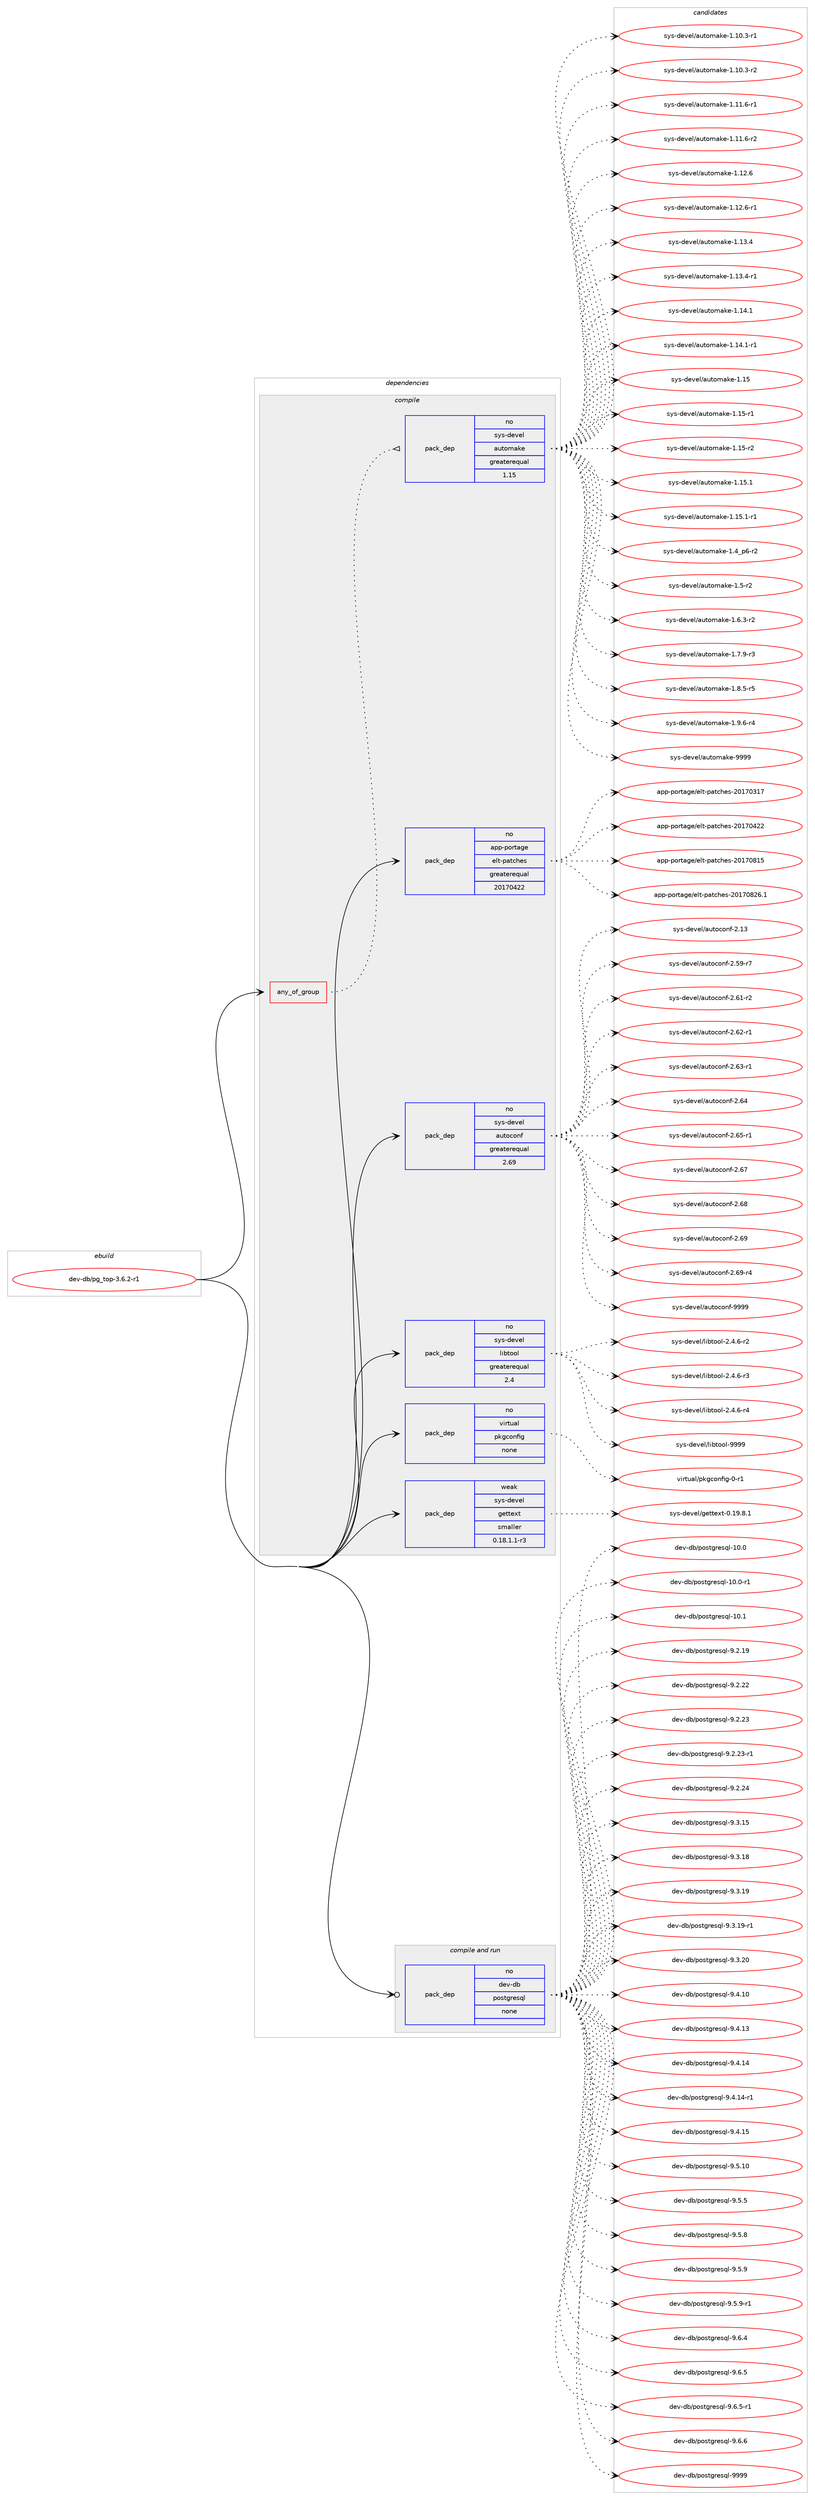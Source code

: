 digraph prolog {

# *************
# Graph options
# *************

newrank=true;
concentrate=true;
compound=true;
graph [rankdir=LR,fontname=Helvetica,fontsize=10,ranksep=1.5];#, ranksep=2.5, nodesep=0.2];
edge  [arrowhead=vee];
node  [fontname=Helvetica,fontsize=10];

# **********
# The ebuild
# **********

subgraph cluster_leftcol {
color=gray;
rank=same;
label=<<i>ebuild</i>>;
id [label="dev-db/pg_top-3.6.2-r1", color=red, width=4, href="../dev-db/pg_top-3.6.2-r1.svg"];
}

# ****************
# The dependencies
# ****************

subgraph cluster_midcol {
color=gray;
label=<<i>dependencies</i>>;
subgraph cluster_compile {
fillcolor="#eeeeee";
style=filled;
label=<<i>compile</i>>;
subgraph any1491 {
dependency68556 [label=<<TABLE BORDER="0" CELLBORDER="1" CELLSPACING="0" CELLPADDING="4"><TR><TD CELLPADDING="10">any_of_group</TD></TR></TABLE>>, shape=none, color=red];subgraph pack50556 {
dependency68557 [label=<<TABLE BORDER="0" CELLBORDER="1" CELLSPACING="0" CELLPADDING="4" WIDTH="220"><TR><TD ROWSPAN="6" CELLPADDING="30">pack_dep</TD></TR><TR><TD WIDTH="110">no</TD></TR><TR><TD>sys-devel</TD></TR><TR><TD>automake</TD></TR><TR><TD>greaterequal</TD></TR><TR><TD>1.15</TD></TR></TABLE>>, shape=none, color=blue];
}
dependency68556:e -> dependency68557:w [weight=20,style="dotted",arrowhead="oinv"];
}
id:e -> dependency68556:w [weight=20,style="solid",arrowhead="vee"];
subgraph pack50557 {
dependency68558 [label=<<TABLE BORDER="0" CELLBORDER="1" CELLSPACING="0" CELLPADDING="4" WIDTH="220"><TR><TD ROWSPAN="6" CELLPADDING="30">pack_dep</TD></TR><TR><TD WIDTH="110">no</TD></TR><TR><TD>app-portage</TD></TR><TR><TD>elt-patches</TD></TR><TR><TD>greaterequal</TD></TR><TR><TD>20170422</TD></TR></TABLE>>, shape=none, color=blue];
}
id:e -> dependency68558:w [weight=20,style="solid",arrowhead="vee"];
subgraph pack50558 {
dependency68559 [label=<<TABLE BORDER="0" CELLBORDER="1" CELLSPACING="0" CELLPADDING="4" WIDTH="220"><TR><TD ROWSPAN="6" CELLPADDING="30">pack_dep</TD></TR><TR><TD WIDTH="110">no</TD></TR><TR><TD>sys-devel</TD></TR><TR><TD>autoconf</TD></TR><TR><TD>greaterequal</TD></TR><TR><TD>2.69</TD></TR></TABLE>>, shape=none, color=blue];
}
id:e -> dependency68559:w [weight=20,style="solid",arrowhead="vee"];
subgraph pack50559 {
dependency68560 [label=<<TABLE BORDER="0" CELLBORDER="1" CELLSPACING="0" CELLPADDING="4" WIDTH="220"><TR><TD ROWSPAN="6" CELLPADDING="30">pack_dep</TD></TR><TR><TD WIDTH="110">no</TD></TR><TR><TD>sys-devel</TD></TR><TR><TD>libtool</TD></TR><TR><TD>greaterequal</TD></TR><TR><TD>2.4</TD></TR></TABLE>>, shape=none, color=blue];
}
id:e -> dependency68560:w [weight=20,style="solid",arrowhead="vee"];
subgraph pack50560 {
dependency68561 [label=<<TABLE BORDER="0" CELLBORDER="1" CELLSPACING="0" CELLPADDING="4" WIDTH="220"><TR><TD ROWSPAN="6" CELLPADDING="30">pack_dep</TD></TR><TR><TD WIDTH="110">no</TD></TR><TR><TD>virtual</TD></TR><TR><TD>pkgconfig</TD></TR><TR><TD>none</TD></TR><TR><TD></TD></TR></TABLE>>, shape=none, color=blue];
}
id:e -> dependency68561:w [weight=20,style="solid",arrowhead="vee"];
subgraph pack50561 {
dependency68562 [label=<<TABLE BORDER="0" CELLBORDER="1" CELLSPACING="0" CELLPADDING="4" WIDTH="220"><TR><TD ROWSPAN="6" CELLPADDING="30">pack_dep</TD></TR><TR><TD WIDTH="110">weak</TD></TR><TR><TD>sys-devel</TD></TR><TR><TD>gettext</TD></TR><TR><TD>smaller</TD></TR><TR><TD>0.18.1.1-r3</TD></TR></TABLE>>, shape=none, color=blue];
}
id:e -> dependency68562:w [weight=20,style="solid",arrowhead="vee"];
}
subgraph cluster_compileandrun {
fillcolor="#eeeeee";
style=filled;
label=<<i>compile and run</i>>;
subgraph pack50562 {
dependency68563 [label=<<TABLE BORDER="0" CELLBORDER="1" CELLSPACING="0" CELLPADDING="4" WIDTH="220"><TR><TD ROWSPAN="6" CELLPADDING="30">pack_dep</TD></TR><TR><TD WIDTH="110">no</TD></TR><TR><TD>dev-db</TD></TR><TR><TD>postgresql</TD></TR><TR><TD>none</TD></TR><TR><TD></TD></TR></TABLE>>, shape=none, color=blue];
}
id:e -> dependency68563:w [weight=20,style="solid",arrowhead="odotvee"];
}
subgraph cluster_run {
fillcolor="#eeeeee";
style=filled;
label=<<i>run</i>>;
}
}

# **************
# The candidates
# **************

subgraph cluster_choices {
rank=same;
color=gray;
label=<<i>candidates</i>>;

subgraph choice50556 {
color=black;
nodesep=1;
choice11512111545100101118101108479711711611110997107101454946494846514511449 [label="sys-devel/automake-1.10.3-r1", color=red, width=4,href="../sys-devel/automake-1.10.3-r1.svg"];
choice11512111545100101118101108479711711611110997107101454946494846514511450 [label="sys-devel/automake-1.10.3-r2", color=red, width=4,href="../sys-devel/automake-1.10.3-r2.svg"];
choice11512111545100101118101108479711711611110997107101454946494946544511449 [label="sys-devel/automake-1.11.6-r1", color=red, width=4,href="../sys-devel/automake-1.11.6-r1.svg"];
choice11512111545100101118101108479711711611110997107101454946494946544511450 [label="sys-devel/automake-1.11.6-r2", color=red, width=4,href="../sys-devel/automake-1.11.6-r2.svg"];
choice1151211154510010111810110847971171161111099710710145494649504654 [label="sys-devel/automake-1.12.6", color=red, width=4,href="../sys-devel/automake-1.12.6.svg"];
choice11512111545100101118101108479711711611110997107101454946495046544511449 [label="sys-devel/automake-1.12.6-r1", color=red, width=4,href="../sys-devel/automake-1.12.6-r1.svg"];
choice1151211154510010111810110847971171161111099710710145494649514652 [label="sys-devel/automake-1.13.4", color=red, width=4,href="../sys-devel/automake-1.13.4.svg"];
choice11512111545100101118101108479711711611110997107101454946495146524511449 [label="sys-devel/automake-1.13.4-r1", color=red, width=4,href="../sys-devel/automake-1.13.4-r1.svg"];
choice1151211154510010111810110847971171161111099710710145494649524649 [label="sys-devel/automake-1.14.1", color=red, width=4,href="../sys-devel/automake-1.14.1.svg"];
choice11512111545100101118101108479711711611110997107101454946495246494511449 [label="sys-devel/automake-1.14.1-r1", color=red, width=4,href="../sys-devel/automake-1.14.1-r1.svg"];
choice115121115451001011181011084797117116111109971071014549464953 [label="sys-devel/automake-1.15", color=red, width=4,href="../sys-devel/automake-1.15.svg"];
choice1151211154510010111810110847971171161111099710710145494649534511449 [label="sys-devel/automake-1.15-r1", color=red, width=4,href="../sys-devel/automake-1.15-r1.svg"];
choice1151211154510010111810110847971171161111099710710145494649534511450 [label="sys-devel/automake-1.15-r2", color=red, width=4,href="../sys-devel/automake-1.15-r2.svg"];
choice1151211154510010111810110847971171161111099710710145494649534649 [label="sys-devel/automake-1.15.1", color=red, width=4,href="../sys-devel/automake-1.15.1.svg"];
choice11512111545100101118101108479711711611110997107101454946495346494511449 [label="sys-devel/automake-1.15.1-r1", color=red, width=4,href="../sys-devel/automake-1.15.1-r1.svg"];
choice115121115451001011181011084797117116111109971071014549465295112544511450 [label="sys-devel/automake-1.4_p6-r2", color=red, width=4,href="../sys-devel/automake-1.4_p6-r2.svg"];
choice11512111545100101118101108479711711611110997107101454946534511450 [label="sys-devel/automake-1.5-r2", color=red, width=4,href="../sys-devel/automake-1.5-r2.svg"];
choice115121115451001011181011084797117116111109971071014549465446514511450 [label="sys-devel/automake-1.6.3-r2", color=red, width=4,href="../sys-devel/automake-1.6.3-r2.svg"];
choice115121115451001011181011084797117116111109971071014549465546574511451 [label="sys-devel/automake-1.7.9-r3", color=red, width=4,href="../sys-devel/automake-1.7.9-r3.svg"];
choice115121115451001011181011084797117116111109971071014549465646534511453 [label="sys-devel/automake-1.8.5-r5", color=red, width=4,href="../sys-devel/automake-1.8.5-r5.svg"];
choice115121115451001011181011084797117116111109971071014549465746544511452 [label="sys-devel/automake-1.9.6-r4", color=red, width=4,href="../sys-devel/automake-1.9.6-r4.svg"];
choice115121115451001011181011084797117116111109971071014557575757 [label="sys-devel/automake-9999", color=red, width=4,href="../sys-devel/automake-9999.svg"];
dependency68557:e -> choice11512111545100101118101108479711711611110997107101454946494846514511449:w [style=dotted,weight="100"];
dependency68557:e -> choice11512111545100101118101108479711711611110997107101454946494846514511450:w [style=dotted,weight="100"];
dependency68557:e -> choice11512111545100101118101108479711711611110997107101454946494946544511449:w [style=dotted,weight="100"];
dependency68557:e -> choice11512111545100101118101108479711711611110997107101454946494946544511450:w [style=dotted,weight="100"];
dependency68557:e -> choice1151211154510010111810110847971171161111099710710145494649504654:w [style=dotted,weight="100"];
dependency68557:e -> choice11512111545100101118101108479711711611110997107101454946495046544511449:w [style=dotted,weight="100"];
dependency68557:e -> choice1151211154510010111810110847971171161111099710710145494649514652:w [style=dotted,weight="100"];
dependency68557:e -> choice11512111545100101118101108479711711611110997107101454946495146524511449:w [style=dotted,weight="100"];
dependency68557:e -> choice1151211154510010111810110847971171161111099710710145494649524649:w [style=dotted,weight="100"];
dependency68557:e -> choice11512111545100101118101108479711711611110997107101454946495246494511449:w [style=dotted,weight="100"];
dependency68557:e -> choice115121115451001011181011084797117116111109971071014549464953:w [style=dotted,weight="100"];
dependency68557:e -> choice1151211154510010111810110847971171161111099710710145494649534511449:w [style=dotted,weight="100"];
dependency68557:e -> choice1151211154510010111810110847971171161111099710710145494649534511450:w [style=dotted,weight="100"];
dependency68557:e -> choice1151211154510010111810110847971171161111099710710145494649534649:w [style=dotted,weight="100"];
dependency68557:e -> choice11512111545100101118101108479711711611110997107101454946495346494511449:w [style=dotted,weight="100"];
dependency68557:e -> choice115121115451001011181011084797117116111109971071014549465295112544511450:w [style=dotted,weight="100"];
dependency68557:e -> choice11512111545100101118101108479711711611110997107101454946534511450:w [style=dotted,weight="100"];
dependency68557:e -> choice115121115451001011181011084797117116111109971071014549465446514511450:w [style=dotted,weight="100"];
dependency68557:e -> choice115121115451001011181011084797117116111109971071014549465546574511451:w [style=dotted,weight="100"];
dependency68557:e -> choice115121115451001011181011084797117116111109971071014549465646534511453:w [style=dotted,weight="100"];
dependency68557:e -> choice115121115451001011181011084797117116111109971071014549465746544511452:w [style=dotted,weight="100"];
dependency68557:e -> choice115121115451001011181011084797117116111109971071014557575757:w [style=dotted,weight="100"];
}
subgraph choice50557 {
color=black;
nodesep=1;
choice97112112451121111141169710310147101108116451129711699104101115455048495548514955 [label="app-portage/elt-patches-20170317", color=red, width=4,href="../app-portage/elt-patches-20170317.svg"];
choice97112112451121111141169710310147101108116451129711699104101115455048495548525050 [label="app-portage/elt-patches-20170422", color=red, width=4,href="../app-portage/elt-patches-20170422.svg"];
choice97112112451121111141169710310147101108116451129711699104101115455048495548564953 [label="app-portage/elt-patches-20170815", color=red, width=4,href="../app-portage/elt-patches-20170815.svg"];
choice971121124511211111411697103101471011081164511297116991041011154550484955485650544649 [label="app-portage/elt-patches-20170826.1", color=red, width=4,href="../app-portage/elt-patches-20170826.1.svg"];
dependency68558:e -> choice97112112451121111141169710310147101108116451129711699104101115455048495548514955:w [style=dotted,weight="100"];
dependency68558:e -> choice97112112451121111141169710310147101108116451129711699104101115455048495548525050:w [style=dotted,weight="100"];
dependency68558:e -> choice97112112451121111141169710310147101108116451129711699104101115455048495548564953:w [style=dotted,weight="100"];
dependency68558:e -> choice971121124511211111411697103101471011081164511297116991041011154550484955485650544649:w [style=dotted,weight="100"];
}
subgraph choice50558 {
color=black;
nodesep=1;
choice115121115451001011181011084797117116111991111101024550464951 [label="sys-devel/autoconf-2.13", color=red, width=4,href="../sys-devel/autoconf-2.13.svg"];
choice1151211154510010111810110847971171161119911111010245504653574511455 [label="sys-devel/autoconf-2.59-r7", color=red, width=4,href="../sys-devel/autoconf-2.59-r7.svg"];
choice1151211154510010111810110847971171161119911111010245504654494511450 [label="sys-devel/autoconf-2.61-r2", color=red, width=4,href="../sys-devel/autoconf-2.61-r2.svg"];
choice1151211154510010111810110847971171161119911111010245504654504511449 [label="sys-devel/autoconf-2.62-r1", color=red, width=4,href="../sys-devel/autoconf-2.62-r1.svg"];
choice1151211154510010111810110847971171161119911111010245504654514511449 [label="sys-devel/autoconf-2.63-r1", color=red, width=4,href="../sys-devel/autoconf-2.63-r1.svg"];
choice115121115451001011181011084797117116111991111101024550465452 [label="sys-devel/autoconf-2.64", color=red, width=4,href="../sys-devel/autoconf-2.64.svg"];
choice1151211154510010111810110847971171161119911111010245504654534511449 [label="sys-devel/autoconf-2.65-r1", color=red, width=4,href="../sys-devel/autoconf-2.65-r1.svg"];
choice115121115451001011181011084797117116111991111101024550465455 [label="sys-devel/autoconf-2.67", color=red, width=4,href="../sys-devel/autoconf-2.67.svg"];
choice115121115451001011181011084797117116111991111101024550465456 [label="sys-devel/autoconf-2.68", color=red, width=4,href="../sys-devel/autoconf-2.68.svg"];
choice115121115451001011181011084797117116111991111101024550465457 [label="sys-devel/autoconf-2.69", color=red, width=4,href="../sys-devel/autoconf-2.69.svg"];
choice1151211154510010111810110847971171161119911111010245504654574511452 [label="sys-devel/autoconf-2.69-r4", color=red, width=4,href="../sys-devel/autoconf-2.69-r4.svg"];
choice115121115451001011181011084797117116111991111101024557575757 [label="sys-devel/autoconf-9999", color=red, width=4,href="../sys-devel/autoconf-9999.svg"];
dependency68559:e -> choice115121115451001011181011084797117116111991111101024550464951:w [style=dotted,weight="100"];
dependency68559:e -> choice1151211154510010111810110847971171161119911111010245504653574511455:w [style=dotted,weight="100"];
dependency68559:e -> choice1151211154510010111810110847971171161119911111010245504654494511450:w [style=dotted,weight="100"];
dependency68559:e -> choice1151211154510010111810110847971171161119911111010245504654504511449:w [style=dotted,weight="100"];
dependency68559:e -> choice1151211154510010111810110847971171161119911111010245504654514511449:w [style=dotted,weight="100"];
dependency68559:e -> choice115121115451001011181011084797117116111991111101024550465452:w [style=dotted,weight="100"];
dependency68559:e -> choice1151211154510010111810110847971171161119911111010245504654534511449:w [style=dotted,weight="100"];
dependency68559:e -> choice115121115451001011181011084797117116111991111101024550465455:w [style=dotted,weight="100"];
dependency68559:e -> choice115121115451001011181011084797117116111991111101024550465456:w [style=dotted,weight="100"];
dependency68559:e -> choice115121115451001011181011084797117116111991111101024550465457:w [style=dotted,weight="100"];
dependency68559:e -> choice1151211154510010111810110847971171161119911111010245504654574511452:w [style=dotted,weight="100"];
dependency68559:e -> choice115121115451001011181011084797117116111991111101024557575757:w [style=dotted,weight="100"];
}
subgraph choice50559 {
color=black;
nodesep=1;
choice1151211154510010111810110847108105981161111111084550465246544511450 [label="sys-devel/libtool-2.4.6-r2", color=red, width=4,href="../sys-devel/libtool-2.4.6-r2.svg"];
choice1151211154510010111810110847108105981161111111084550465246544511451 [label="sys-devel/libtool-2.4.6-r3", color=red, width=4,href="../sys-devel/libtool-2.4.6-r3.svg"];
choice1151211154510010111810110847108105981161111111084550465246544511452 [label="sys-devel/libtool-2.4.6-r4", color=red, width=4,href="../sys-devel/libtool-2.4.6-r4.svg"];
choice1151211154510010111810110847108105981161111111084557575757 [label="sys-devel/libtool-9999", color=red, width=4,href="../sys-devel/libtool-9999.svg"];
dependency68560:e -> choice1151211154510010111810110847108105981161111111084550465246544511450:w [style=dotted,weight="100"];
dependency68560:e -> choice1151211154510010111810110847108105981161111111084550465246544511451:w [style=dotted,weight="100"];
dependency68560:e -> choice1151211154510010111810110847108105981161111111084550465246544511452:w [style=dotted,weight="100"];
dependency68560:e -> choice1151211154510010111810110847108105981161111111084557575757:w [style=dotted,weight="100"];
}
subgraph choice50560 {
color=black;
nodesep=1;
choice11810511411611797108471121071039911111010210510345484511449 [label="virtual/pkgconfig-0-r1", color=red, width=4,href="../virtual/pkgconfig-0-r1.svg"];
dependency68561:e -> choice11810511411611797108471121071039911111010210510345484511449:w [style=dotted,weight="100"];
}
subgraph choice50561 {
color=black;
nodesep=1;
choice1151211154510010111810110847103101116116101120116454846495746564649 [label="sys-devel/gettext-0.19.8.1", color=red, width=4,href="../sys-devel/gettext-0.19.8.1.svg"];
dependency68562:e -> choice1151211154510010111810110847103101116116101120116454846495746564649:w [style=dotted,weight="100"];
}
subgraph choice50562 {
color=black;
nodesep=1;
choice1001011184510098471121111151161031141011151131084549484648 [label="dev-db/postgresql-10.0", color=red, width=4,href="../dev-db/postgresql-10.0.svg"];
choice10010111845100984711211111511610311410111511310845494846484511449 [label="dev-db/postgresql-10.0-r1", color=red, width=4,href="../dev-db/postgresql-10.0-r1.svg"];
choice1001011184510098471121111151161031141011151131084549484649 [label="dev-db/postgresql-10.1", color=red, width=4,href="../dev-db/postgresql-10.1.svg"];
choice10010111845100984711211111511610311410111511310845574650464957 [label="dev-db/postgresql-9.2.19", color=red, width=4,href="../dev-db/postgresql-9.2.19.svg"];
choice10010111845100984711211111511610311410111511310845574650465050 [label="dev-db/postgresql-9.2.22", color=red, width=4,href="../dev-db/postgresql-9.2.22.svg"];
choice10010111845100984711211111511610311410111511310845574650465051 [label="dev-db/postgresql-9.2.23", color=red, width=4,href="../dev-db/postgresql-9.2.23.svg"];
choice100101118451009847112111115116103114101115113108455746504650514511449 [label="dev-db/postgresql-9.2.23-r1", color=red, width=4,href="../dev-db/postgresql-9.2.23-r1.svg"];
choice10010111845100984711211111511610311410111511310845574650465052 [label="dev-db/postgresql-9.2.24", color=red, width=4,href="../dev-db/postgresql-9.2.24.svg"];
choice10010111845100984711211111511610311410111511310845574651464953 [label="dev-db/postgresql-9.3.15", color=red, width=4,href="../dev-db/postgresql-9.3.15.svg"];
choice10010111845100984711211111511610311410111511310845574651464956 [label="dev-db/postgresql-9.3.18", color=red, width=4,href="../dev-db/postgresql-9.3.18.svg"];
choice10010111845100984711211111511610311410111511310845574651464957 [label="dev-db/postgresql-9.3.19", color=red, width=4,href="../dev-db/postgresql-9.3.19.svg"];
choice100101118451009847112111115116103114101115113108455746514649574511449 [label="dev-db/postgresql-9.3.19-r1", color=red, width=4,href="../dev-db/postgresql-9.3.19-r1.svg"];
choice10010111845100984711211111511610311410111511310845574651465048 [label="dev-db/postgresql-9.3.20", color=red, width=4,href="../dev-db/postgresql-9.3.20.svg"];
choice10010111845100984711211111511610311410111511310845574652464948 [label="dev-db/postgresql-9.4.10", color=red, width=4,href="../dev-db/postgresql-9.4.10.svg"];
choice10010111845100984711211111511610311410111511310845574652464951 [label="dev-db/postgresql-9.4.13", color=red, width=4,href="../dev-db/postgresql-9.4.13.svg"];
choice10010111845100984711211111511610311410111511310845574652464952 [label="dev-db/postgresql-9.4.14", color=red, width=4,href="../dev-db/postgresql-9.4.14.svg"];
choice100101118451009847112111115116103114101115113108455746524649524511449 [label="dev-db/postgresql-9.4.14-r1", color=red, width=4,href="../dev-db/postgresql-9.4.14-r1.svg"];
choice10010111845100984711211111511610311410111511310845574652464953 [label="dev-db/postgresql-9.4.15", color=red, width=4,href="../dev-db/postgresql-9.4.15.svg"];
choice10010111845100984711211111511610311410111511310845574653464948 [label="dev-db/postgresql-9.5.10", color=red, width=4,href="../dev-db/postgresql-9.5.10.svg"];
choice100101118451009847112111115116103114101115113108455746534653 [label="dev-db/postgresql-9.5.5", color=red, width=4,href="../dev-db/postgresql-9.5.5.svg"];
choice100101118451009847112111115116103114101115113108455746534656 [label="dev-db/postgresql-9.5.8", color=red, width=4,href="../dev-db/postgresql-9.5.8.svg"];
choice100101118451009847112111115116103114101115113108455746534657 [label="dev-db/postgresql-9.5.9", color=red, width=4,href="../dev-db/postgresql-9.5.9.svg"];
choice1001011184510098471121111151161031141011151131084557465346574511449 [label="dev-db/postgresql-9.5.9-r1", color=red, width=4,href="../dev-db/postgresql-9.5.9-r1.svg"];
choice100101118451009847112111115116103114101115113108455746544652 [label="dev-db/postgresql-9.6.4", color=red, width=4,href="../dev-db/postgresql-9.6.4.svg"];
choice100101118451009847112111115116103114101115113108455746544653 [label="dev-db/postgresql-9.6.5", color=red, width=4,href="../dev-db/postgresql-9.6.5.svg"];
choice1001011184510098471121111151161031141011151131084557465446534511449 [label="dev-db/postgresql-9.6.5-r1", color=red, width=4,href="../dev-db/postgresql-9.6.5-r1.svg"];
choice100101118451009847112111115116103114101115113108455746544654 [label="dev-db/postgresql-9.6.6", color=red, width=4,href="../dev-db/postgresql-9.6.6.svg"];
choice1001011184510098471121111151161031141011151131084557575757 [label="dev-db/postgresql-9999", color=red, width=4,href="../dev-db/postgresql-9999.svg"];
dependency68563:e -> choice1001011184510098471121111151161031141011151131084549484648:w [style=dotted,weight="100"];
dependency68563:e -> choice10010111845100984711211111511610311410111511310845494846484511449:w [style=dotted,weight="100"];
dependency68563:e -> choice1001011184510098471121111151161031141011151131084549484649:w [style=dotted,weight="100"];
dependency68563:e -> choice10010111845100984711211111511610311410111511310845574650464957:w [style=dotted,weight="100"];
dependency68563:e -> choice10010111845100984711211111511610311410111511310845574650465050:w [style=dotted,weight="100"];
dependency68563:e -> choice10010111845100984711211111511610311410111511310845574650465051:w [style=dotted,weight="100"];
dependency68563:e -> choice100101118451009847112111115116103114101115113108455746504650514511449:w [style=dotted,weight="100"];
dependency68563:e -> choice10010111845100984711211111511610311410111511310845574650465052:w [style=dotted,weight="100"];
dependency68563:e -> choice10010111845100984711211111511610311410111511310845574651464953:w [style=dotted,weight="100"];
dependency68563:e -> choice10010111845100984711211111511610311410111511310845574651464956:w [style=dotted,weight="100"];
dependency68563:e -> choice10010111845100984711211111511610311410111511310845574651464957:w [style=dotted,weight="100"];
dependency68563:e -> choice100101118451009847112111115116103114101115113108455746514649574511449:w [style=dotted,weight="100"];
dependency68563:e -> choice10010111845100984711211111511610311410111511310845574651465048:w [style=dotted,weight="100"];
dependency68563:e -> choice10010111845100984711211111511610311410111511310845574652464948:w [style=dotted,weight="100"];
dependency68563:e -> choice10010111845100984711211111511610311410111511310845574652464951:w [style=dotted,weight="100"];
dependency68563:e -> choice10010111845100984711211111511610311410111511310845574652464952:w [style=dotted,weight="100"];
dependency68563:e -> choice100101118451009847112111115116103114101115113108455746524649524511449:w [style=dotted,weight="100"];
dependency68563:e -> choice10010111845100984711211111511610311410111511310845574652464953:w [style=dotted,weight="100"];
dependency68563:e -> choice10010111845100984711211111511610311410111511310845574653464948:w [style=dotted,weight="100"];
dependency68563:e -> choice100101118451009847112111115116103114101115113108455746534653:w [style=dotted,weight="100"];
dependency68563:e -> choice100101118451009847112111115116103114101115113108455746534656:w [style=dotted,weight="100"];
dependency68563:e -> choice100101118451009847112111115116103114101115113108455746534657:w [style=dotted,weight="100"];
dependency68563:e -> choice1001011184510098471121111151161031141011151131084557465346574511449:w [style=dotted,weight="100"];
dependency68563:e -> choice100101118451009847112111115116103114101115113108455746544652:w [style=dotted,weight="100"];
dependency68563:e -> choice100101118451009847112111115116103114101115113108455746544653:w [style=dotted,weight="100"];
dependency68563:e -> choice1001011184510098471121111151161031141011151131084557465446534511449:w [style=dotted,weight="100"];
dependency68563:e -> choice100101118451009847112111115116103114101115113108455746544654:w [style=dotted,weight="100"];
dependency68563:e -> choice1001011184510098471121111151161031141011151131084557575757:w [style=dotted,weight="100"];
}
}

}
